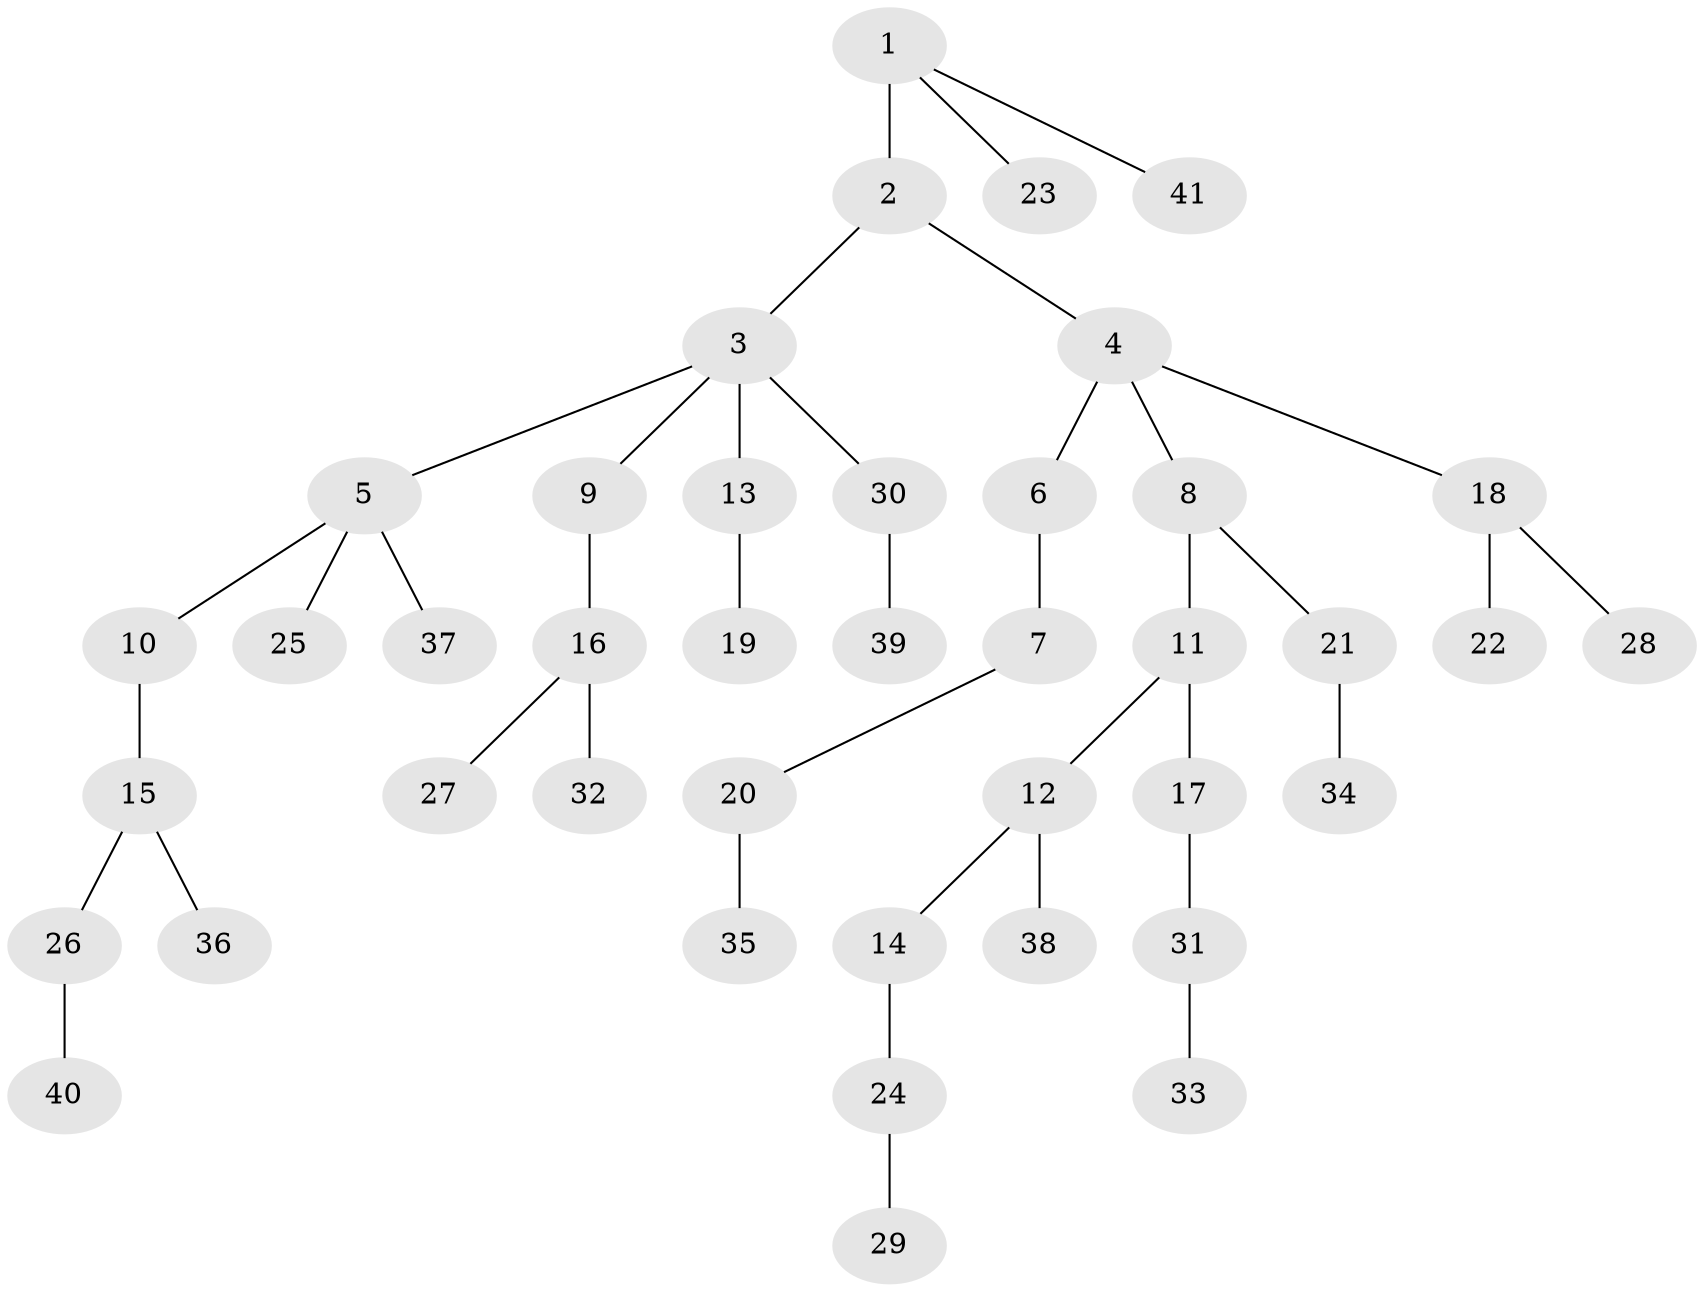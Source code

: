 // original degree distribution, {1: 0.5, 6: 0.036585365853658534, 5: 0.036585365853658534, 3: 0.12195121951219512, 2: 0.25609756097560976, 4: 0.04878048780487805}
// Generated by graph-tools (version 1.1) at 2025/36/03/09/25 02:36:46]
// undirected, 41 vertices, 40 edges
graph export_dot {
graph [start="1"]
  node [color=gray90,style=filled];
  1;
  2;
  3;
  4;
  5;
  6;
  7;
  8;
  9;
  10;
  11;
  12;
  13;
  14;
  15;
  16;
  17;
  18;
  19;
  20;
  21;
  22;
  23;
  24;
  25;
  26;
  27;
  28;
  29;
  30;
  31;
  32;
  33;
  34;
  35;
  36;
  37;
  38;
  39;
  40;
  41;
  1 -- 2 [weight=3.0];
  1 -- 23 [weight=1.0];
  1 -- 41 [weight=1.0];
  2 -- 3 [weight=1.0];
  2 -- 4 [weight=1.0];
  3 -- 5 [weight=1.0];
  3 -- 9 [weight=1.0];
  3 -- 13 [weight=1.0];
  3 -- 30 [weight=1.0];
  4 -- 6 [weight=1.0];
  4 -- 8 [weight=1.0];
  4 -- 18 [weight=1.0];
  5 -- 10 [weight=1.0];
  5 -- 25 [weight=1.0];
  5 -- 37 [weight=1.0];
  6 -- 7 [weight=1.0];
  7 -- 20 [weight=1.0];
  8 -- 11 [weight=1.0];
  8 -- 21 [weight=1.0];
  9 -- 16 [weight=2.0];
  10 -- 15 [weight=1.0];
  11 -- 12 [weight=1.0];
  11 -- 17 [weight=1.0];
  12 -- 14 [weight=1.0];
  12 -- 38 [weight=1.0];
  13 -- 19 [weight=1.0];
  14 -- 24 [weight=1.0];
  15 -- 26 [weight=1.0];
  15 -- 36 [weight=1.0];
  16 -- 27 [weight=1.0];
  16 -- 32 [weight=1.0];
  17 -- 31 [weight=1.0];
  18 -- 22 [weight=1.0];
  18 -- 28 [weight=1.0];
  20 -- 35 [weight=3.0];
  21 -- 34 [weight=1.0];
  24 -- 29 [weight=1.0];
  26 -- 40 [weight=1.0];
  30 -- 39 [weight=1.0];
  31 -- 33 [weight=1.0];
}
